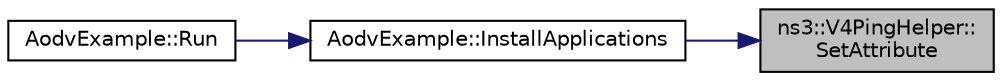 digraph "ns3::V4PingHelper::SetAttribute"
{
 // LATEX_PDF_SIZE
  edge [fontname="Helvetica",fontsize="10",labelfontname="Helvetica",labelfontsize="10"];
  node [fontname="Helvetica",fontsize="10",shape=record];
  rankdir="RL";
  Node1 [label="ns3::V4PingHelper::\lSetAttribute",height=0.2,width=0.4,color="black", fillcolor="grey75", style="filled", fontcolor="black",tooltip="Configure ping applications attribute."];
  Node1 -> Node2 [dir="back",color="midnightblue",fontsize="10",style="solid",fontname="Helvetica"];
  Node2 [label="AodvExample::InstallApplications",height=0.2,width=0.4,color="black", fillcolor="white", style="filled",URL="$class_aodv_example.html#a181ce6b0304fa53ac0db6cb0228f93f7",tooltip="Create the simulation applications."];
  Node2 -> Node3 [dir="back",color="midnightblue",fontsize="10",style="solid",fontname="Helvetica"];
  Node3 [label="AodvExample::Run",height=0.2,width=0.4,color="black", fillcolor="white", style="filled",URL="$class_aodv_example.html#a954ace72fd69c0a09193047d33d9ad61",tooltip="Run simulation."];
}
